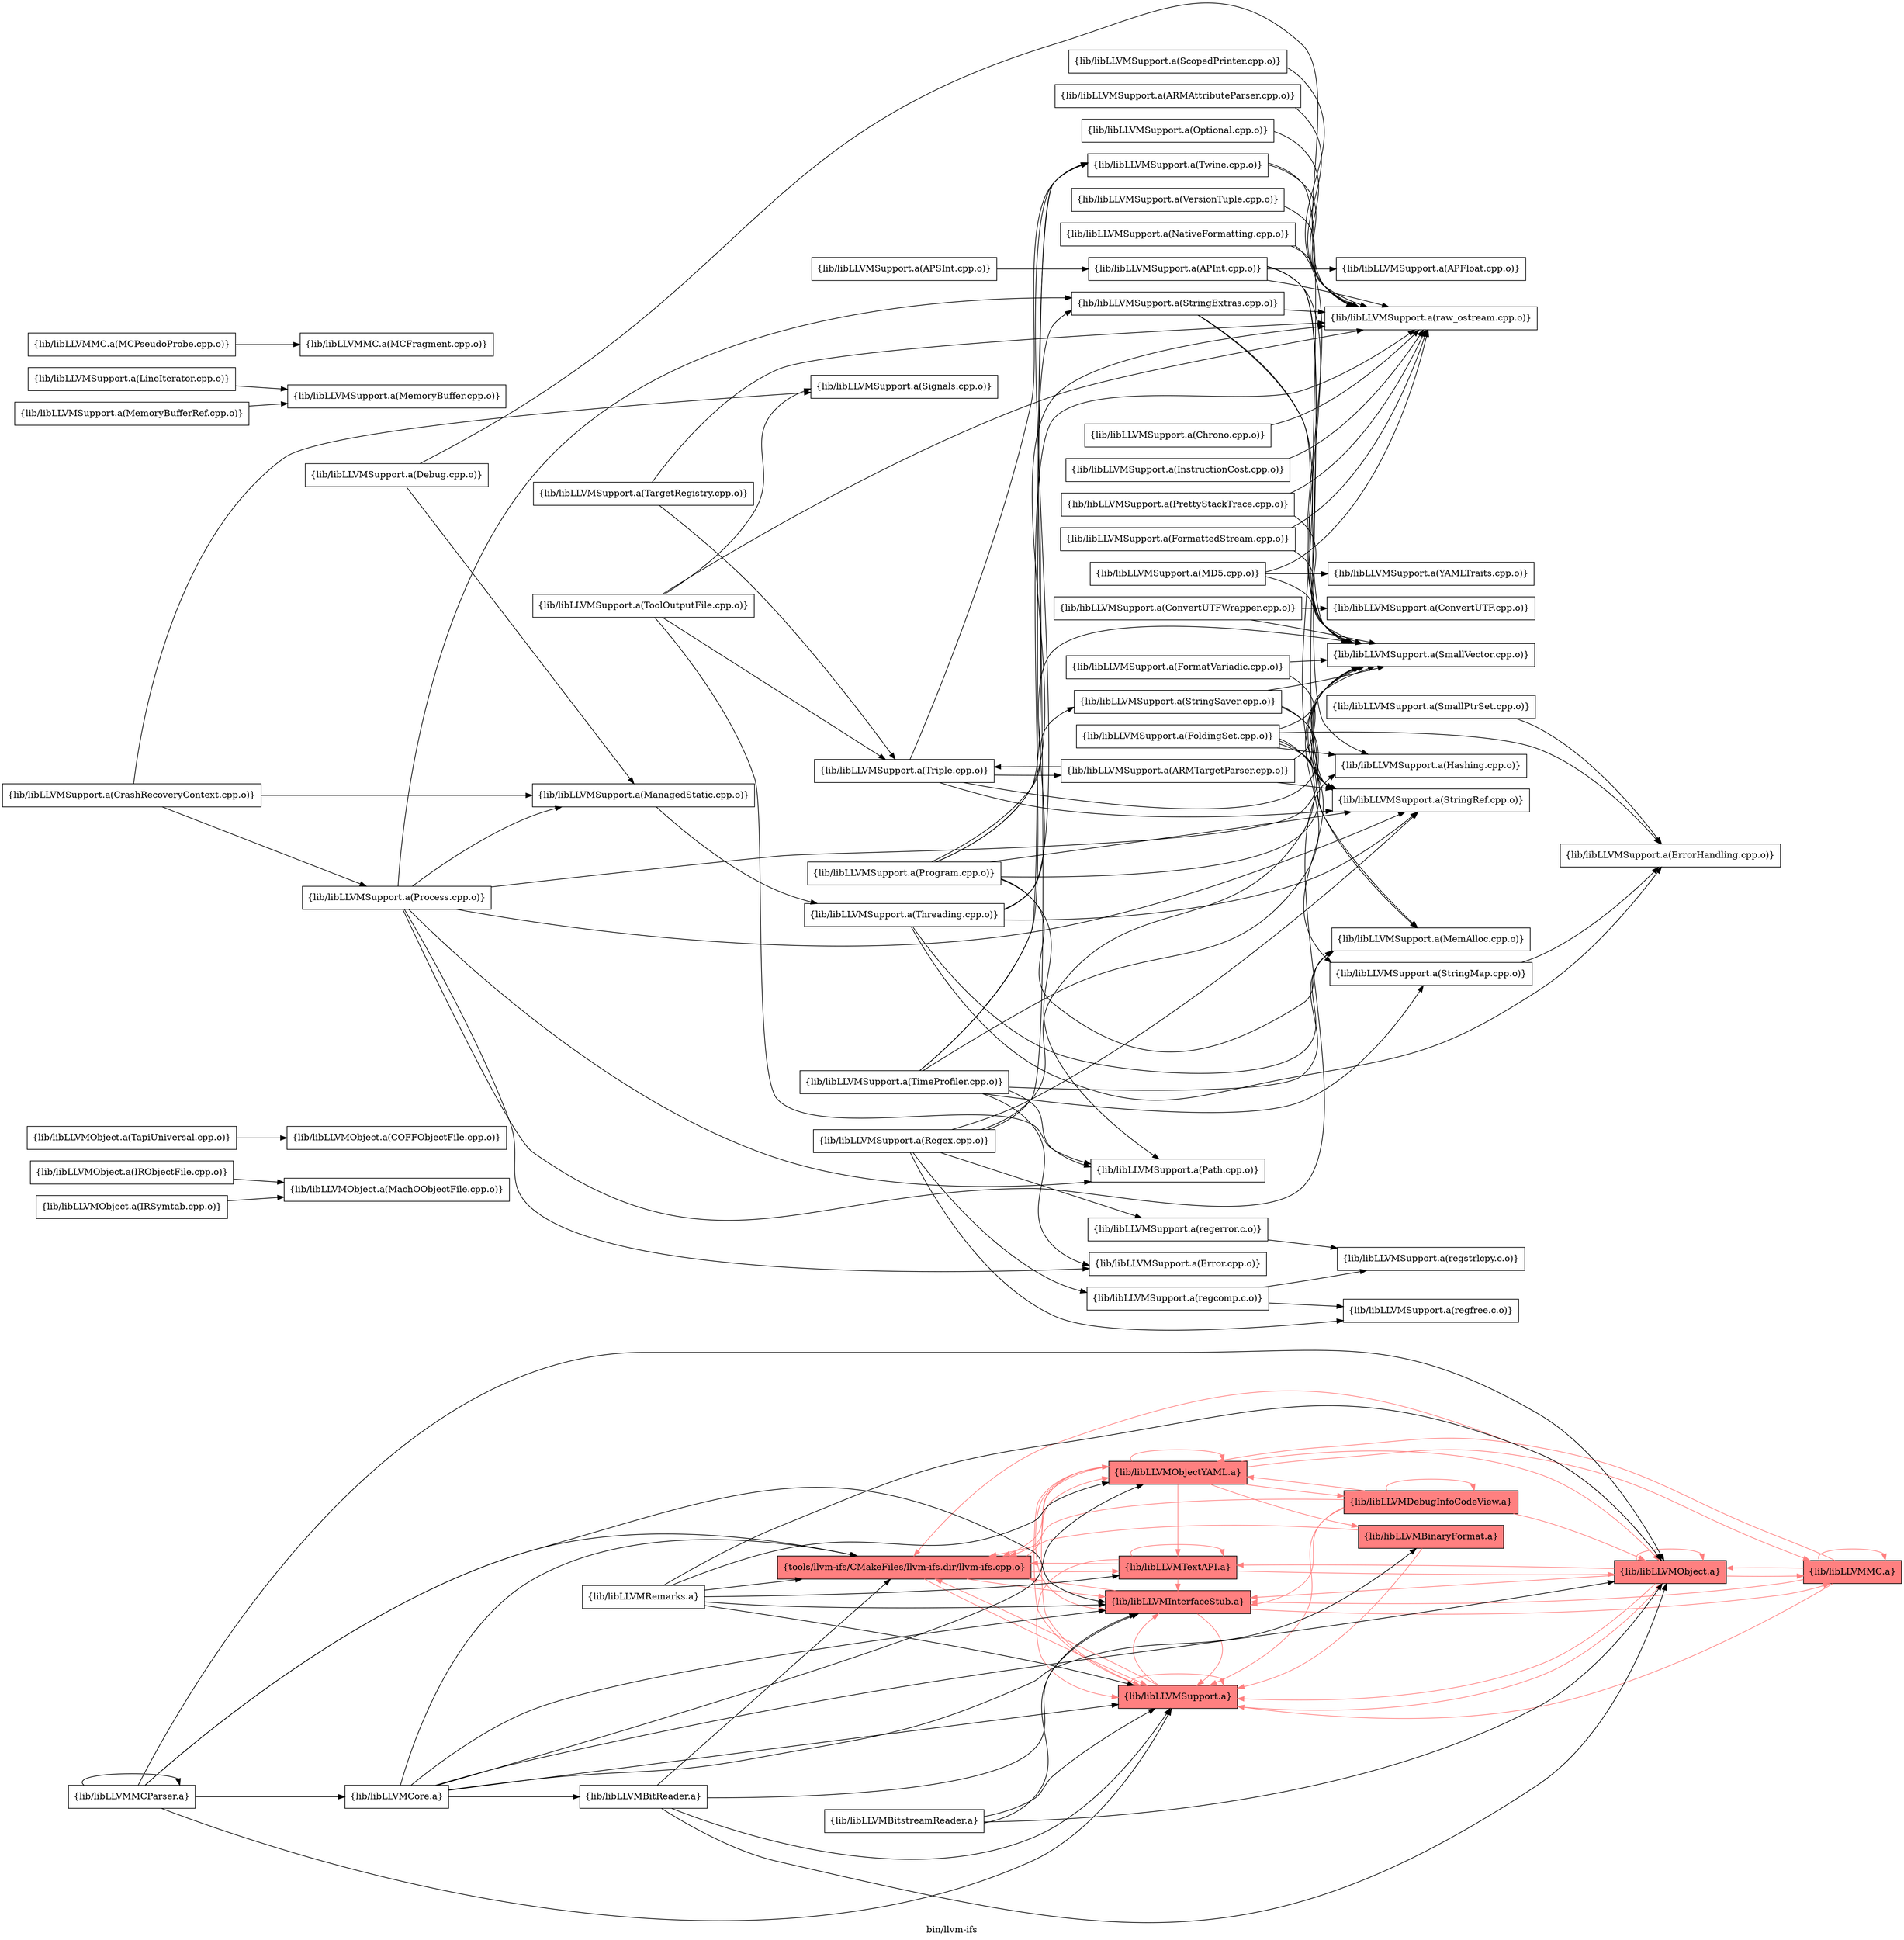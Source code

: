 digraph "bin/llvm-ifs" {
	label="bin/llvm-ifs";
	rankdir="LR"
	{ rank=same; Node0x55eed01e8b68;  }
	{ rank=same; Node0x55eed01ec2b8; Node0x55eed01eccb8; Node0x55eed01ed1b8; Node0x55eed01e87f8;  }

	Node0x55eed01e8b68 [shape=record,shape=box,style=filled,fillcolor="1.000000 0.5 1",group=1,label="{tools/llvm-ifs/CMakeFiles/llvm-ifs.dir/llvm-ifs.cpp.o}"];
	Node0x55eed01e8b68 -> Node0x55eed01ec2b8[color="1.000000 0.5 1"];
	Node0x55eed01e8b68 -> Node0x55eed01eccb8[color="1.000000 0.5 1"];
	Node0x55eed01e8b68 -> Node0x55eed01ed1b8[color="1.000000 0.5 1"];
	Node0x55eed01e8b68 -> Node0x55eed01e87f8[color="1.000000 0.5 1"];
	Node0x55eed01ec2b8 [shape=record,shape=box,style=filled,fillcolor="1.000000 0.5 1",group=1,label="{lib/libLLVMInterfaceStub.a}"];
	Node0x55eed01ec2b8 -> Node0x55eed01e8b68[color="1.000000 0.5 1"];
	Node0x55eed01ec2b8 -> Node0x55eed01eccb8[color="1.000000 0.5 1"];
	Node0x55eed01ec2b8 -> Node0x55eed01e6278[color="1.000000 0.5 1"];
	Node0x55eed01eccb8 [shape=record,shape=box,style=filled,fillcolor="1.000000 0.5 1",group=1,label="{lib/libLLVMSupport.a}"];
	Node0x55eed01eccb8 -> Node0x55eed01ec2b8[color="1.000000 0.5 1"];
	Node0x55eed01eccb8 -> Node0x55eed01eccb8[color="1.000000 0.5 1"];
	Node0x55eed01eccb8 -> Node0x55eed01ec7b8[color="1.000000 0.5 1"];
	Node0x55eed01eccb8 -> Node0x55eed01e8b68[color="1.000000 0.5 1"];
	Node0x55eed01eccb8 -> Node0x55eed01e87f8[color="1.000000 0.5 1"];
	Node0x55eed01ed1b8 [shape=record,shape=box,style=filled,fillcolor="1.000000 0.5 1",group=1,label="{lib/libLLVMTextAPI.a}"];
	Node0x55eed01ed1b8 -> Node0x55eed01eccb8[color="1.000000 0.5 1"];
	Node0x55eed01ed1b8 -> Node0x55eed01ec7b8[color="1.000000 0.5 1"];
	Node0x55eed01ed1b8 -> Node0x55eed01ed1b8[color="1.000000 0.5 1"];
	Node0x55eed01ed1b8 -> Node0x55eed01e8b68[color="1.000000 0.5 1"];
	Node0x55eed01ed1b8 -> Node0x55eed01ec2b8[color="1.000000 0.5 1"];
	Node0x55eed01e87f8 [shape=record,shape=box,style=filled,fillcolor="1.000000 0.5 1",group=1,label="{lib/libLLVMObjectYAML.a}"];
	Node0x55eed01e87f8 -> Node0x55eed01ec2b8[color="1.000000 0.5 1"];
	Node0x55eed01e87f8 -> Node0x55eed01ec7b8[color="1.000000 0.5 1"];
	Node0x55eed01e87f8 -> Node0x55eed01eccb8[color="1.000000 0.5 1"];
	Node0x55eed01e87f8 -> Node0x55eed01e87f8[color="1.000000 0.5 1"];
	Node0x55eed01e87f8 -> Node0x55eed01e8b68[color="1.000000 0.5 1"];
	Node0x55eed01e87f8 -> Node0x55eed01ed1b8[color="1.000000 0.5 1"];
	Node0x55eed01e87f8 -> Node0x55eed01e6278[color="1.000000 0.5 1"];
	Node0x55eed01e87f8 -> Node0x55eed01e5d78[color="1.000000 0.5 1"];
	Node0x55eed01e87f8 -> Node0x55eed01e6c78[color="1.000000 0.5 1"];
	Node0x55eed01e6278 [shape=record,shape=box,style=filled,fillcolor="1.000000 0.5 1",group=1,label="{lib/libLLVMMC.a}"];
	Node0x55eed01e6278 -> Node0x55eed01eccb8[color="1.000000 0.5 1"];
	Node0x55eed01e6278 -> Node0x55eed01e87f8[color="1.000000 0.5 1"];
	Node0x55eed01e6278 -> Node0x55eed01e6278[color="1.000000 0.5 1"];
	Node0x55eed01e6278 -> Node0x55eed01ec2b8[color="1.000000 0.5 1"];
	Node0x55eed01e6278 -> Node0x55eed01ec7b8[color="1.000000 0.5 1"];
	Node0x55eed01ec7b8 [shape=record,shape=box,style=filled,fillcolor="1.000000 0.5 1",group=1,label="{lib/libLLVMObject.a}"];
	Node0x55eed01ec7b8 -> Node0x55eed01e8b68[color="1.000000 0.5 1"];
	Node0x55eed01ec7b8 -> Node0x55eed01eccb8[color="1.000000 0.5 1"];
	Node0x55eed01ec7b8 -> Node0x55eed01ec2b8[color="1.000000 0.5 1"];
	Node0x55eed01ec7b8 -> Node0x55eed01ec7b8[color="1.000000 0.5 1"];
	Node0x55eed01ec7b8 -> Node0x55eed01e6278[color="1.000000 0.5 1"];
	Node0x55eed01ec7b8 -> Node0x55eed01ed1b8[color="1.000000 0.5 1"];
	Node0x55eed01ebd68 [shape=record,shape=box,group=0,label="{lib/libLLVMObject.a(IRObjectFile.cpp.o)}"];
	Node0x55eed01ebd68 -> Node0x55eed01e9928;
	Node0x55eed01e9928 [shape=record,shape=box,group=0,label="{lib/libLLVMObject.a(MachOObjectFile.cpp.o)}"];
	Node0x55eed01eb0e8 [shape=record,shape=box,group=0,label="{lib/libLLVMObject.a(IRSymtab.cpp.o)}"];
	Node0x55eed01eb0e8 -> Node0x55eed01e9928;
	Node0x55eed01ec678 [shape=record,shape=box,group=0,label="{lib/libLLVMObject.a(TapiUniversal.cpp.o)}"];
	Node0x55eed01ec678 -> Node0x55eed01e4248;
	Node0x55eed01e4248 [shape=record,shape=box,group=0,label="{lib/libLLVMObject.a(COFFObjectFile.cpp.o)}"];
	Node0x55eed01ea738 [shape=record,shape=box,group=0,label="{lib/libLLVMSupport.a(ARMAttributeParser.cpp.o)}"];
	Node0x55eed01ea738 -> Node0x55eed01e64f8;
	Node0x55eed01e64f8 [shape=record,shape=box,group=0,label="{lib/libLLVMSupport.a(raw_ostream.cpp.o)}"];
	Node0x55eed01e6098 [shape=record,shape=box,group=0,label="{lib/libLLVMSupport.a(ConvertUTFWrapper.cpp.o)}"];
	Node0x55eed01e6098 -> Node0x55eed01e6048;
	Node0x55eed01e6098 -> Node0x55eed01ec498;
	Node0x55eed01e6048 [shape=record,shape=box,group=0,label="{lib/libLLVMSupport.a(ConvertUTF.cpp.o)}"];
	Node0x55eed01ec498 [shape=record,shape=box,group=0,label="{lib/libLLVMSupport.a(SmallVector.cpp.o)}"];
	Node0x55eed01e9658 [shape=record,shape=box,group=0,label="{lib/libLLVMSupport.a(Debug.cpp.o)}"];
	Node0x55eed01e9658 -> Node0x55eed01e7c18;
	Node0x55eed01e9658 -> Node0x55eed01e64f8;
	Node0x55eed01e7c18 [shape=record,shape=box,group=0,label="{lib/libLLVMSupport.a(ManagedStatic.cpp.o)}"];
	Node0x55eed01e7c18 -> Node0x55eed01e4748;
	Node0x55eed01e9a68 [shape=record,shape=box,group=0,label="{lib/libLLVMSupport.a(FormatVariadic.cpp.o)}"];
	Node0x55eed01e9a68 -> Node0x55eed01ec498;
	Node0x55eed01e9a68 -> Node0x55eed01e6f98;
	Node0x55eed01e6f98 [shape=record,shape=box,group=0,label="{lib/libLLVMSupport.a(StringRef.cpp.o)}"];
	Node0x55eed01e4748 [shape=record,shape=box,group=0,label="{lib/libLLVMSupport.a(Threading.cpp.o)}"];
	Node0x55eed01e4748 -> Node0x55eed01e8a78;
	Node0x55eed01e4748 -> Node0x55eed01e8848;
	Node0x55eed01e4748 -> Node0x55eed01ec498;
	Node0x55eed01e4748 -> Node0x55eed01e6f98;
	Node0x55eed01e4748 -> Node0x55eed01ea058;
	Node0x55eed01ea0f8 [shape=record,shape=box,group=0,label="{lib/libLLVMSupport.a(NativeFormatting.cpp.o)}"];
	Node0x55eed01ea0f8 -> Node0x55eed01ec498;
	Node0x55eed01ea0f8 -> Node0x55eed01e64f8;
	Node0x55eed01e97e8 [shape=record,shape=box,group=0,label="{lib/libLLVMSupport.a(Optional.cpp.o)}"];
	Node0x55eed01e97e8 -> Node0x55eed01e64f8;
	Node0x55eed01ebea8 [shape=record,shape=box,group=0,label="{lib/libLLVMSupport.a(ScopedPrinter.cpp.o)}"];
	Node0x55eed01ebea8 -> Node0x55eed01e64f8;
	Node0x55eed01eb8b8 [shape=record,shape=box,group=0,label="{lib/libLLVMSupport.a(SmallPtrSet.cpp.o)}"];
	Node0x55eed01eb8b8 -> Node0x55eed01e8a78;
	Node0x55eed01e8a78 [shape=record,shape=box,group=0,label="{lib/libLLVMSupport.a(ErrorHandling.cpp.o)}"];
	Node0x55eed01e69a8 [shape=record,shape=box,group=0,label="{lib/libLLVMSupport.a(StringMap.cpp.o)}"];
	Node0x55eed01e69a8 -> Node0x55eed01e8a78;
	Node0x55eed01e7768 [shape=record,shape=box,group=0,label="{lib/libLLVMSupport.a(StringSaver.cpp.o)}"];
	Node0x55eed01e7768 -> Node0x55eed01e8848;
	Node0x55eed01e7768 -> Node0x55eed01ec498;
	Node0x55eed01e7768 -> Node0x55eed01e6f98;
	Node0x55eed01e8848 [shape=record,shape=box,group=0,label="{lib/libLLVMSupport.a(MemAlloc.cpp.o)}"];
	Node0x55eed01e9158 [shape=record,shape=box,group=0,label="{lib/libLLVMSupport.a(APInt.cpp.o)}"];
	Node0x55eed01e9158 -> Node0x55eed01ec498;
	Node0x55eed01e9158 -> Node0x55eed01e6f98;
	Node0x55eed01e9158 -> Node0x55eed01e7cb8;
	Node0x55eed01e9158 -> Node0x55eed01e8c08;
	Node0x55eed01e9158 -> Node0x55eed01e64f8;
	Node0x55eed01e7cb8 [shape=record,shape=box,group=0,label="{lib/libLLVMSupport.a(APFloat.cpp.o)}"];
	Node0x55eed01e8c08 [shape=record,shape=box,group=0,label="{lib/libLLVMSupport.a(Hashing.cpp.o)}"];
	Node0x55eed01e8438 [shape=record,shape=box,group=0,label="{lib/libLLVMSupport.a(FoldingSet.cpp.o)}"];
	Node0x55eed01e8438 -> Node0x55eed01e8a78;
	Node0x55eed01e8438 -> Node0x55eed01e8848;
	Node0x55eed01e8438 -> Node0x55eed01ec498;
	Node0x55eed01e8438 -> Node0x55eed01e69a8;
	Node0x55eed01e8438 -> Node0x55eed01e6f98;
	Node0x55eed01e8438 -> Node0x55eed01e8c08;
	Node0x55eed01ea788 [shape=record,shape=box,group=0,label="{lib/libLLVMSupport.a(Triple.cpp.o)}"];
	Node0x55eed01ea788 -> Node0x55eed01ec498;
	Node0x55eed01ea788 -> Node0x55eed01e6f98;
	Node0x55eed01ea788 -> Node0x55eed01e9b08;
	Node0x55eed01ea788 -> Node0x55eed01ea058;
	Node0x55eed01e9b08 [shape=record,shape=box,group=0,label="{lib/libLLVMSupport.a(ARMTargetParser.cpp.o)}"];
	Node0x55eed01e9b08 -> Node0x55eed01ec498;
	Node0x55eed01e9b08 -> Node0x55eed01e6f98;
	Node0x55eed01e9b08 -> Node0x55eed01ea788;
	Node0x55eed01ea058 [shape=record,shape=box,group=0,label="{lib/libLLVMSupport.a(Twine.cpp.o)}"];
	Node0x55eed01ea058 -> Node0x55eed01ec498;
	Node0x55eed01ea058 -> Node0x55eed01e64f8;
	Node0x55eed01e45b8 [shape=record,shape=box,group=0,label="{lib/libLLVMSupport.a(VersionTuple.cpp.o)}"];
	Node0x55eed01e45b8 -> Node0x55eed01e64f8;
	Node0x55eed01e6a98 [shape=record,shape=box,group=0,label="{lib/libLLVMSupport.a(LineIterator.cpp.o)}"];
	Node0x55eed01e6a98 -> Node0x55eed01e93d8;
	Node0x55eed01e93d8 [shape=record,shape=box,group=0,label="{lib/libLLVMSupport.a(MemoryBuffer.cpp.o)}"];
	Node0x55eed01e7d08 [shape=record,shape=box,group=0,label="{lib/libLLVMSupport.a(MD5.cpp.o)}"];
	Node0x55eed01e7d08 -> Node0x55eed01ec498;
	Node0x55eed01e7d08 -> Node0x55eed01e6868;
	Node0x55eed01e7d08 -> Node0x55eed01e64f8;
	Node0x55eed01e6868 [shape=record,shape=box,group=0,label="{lib/libLLVMSupport.a(YAMLTraits.cpp.o)}"];
	Node0x55eed01e6fe8 [shape=record,shape=box,group=0,label="{lib/libLLVMSupport.a(Process.cpp.o)}"];
	Node0x55eed01e6fe8 -> Node0x55eed01e7998;
	Node0x55eed01e6fe8 -> Node0x55eed01e7c18;
	Node0x55eed01e6fe8 -> Node0x55eed01ec498;
	Node0x55eed01e6fe8 -> Node0x55eed01e6f98;
	Node0x55eed01e6fe8 -> Node0x55eed01e8c08;
	Node0x55eed01e6fe8 -> Node0x55eed01e76c8;
	Node0x55eed01e6fe8 -> Node0x55eed01e69f8;
	Node0x55eed01e7998 [shape=record,shape=box,group=0,label="{lib/libLLVMSupport.a(Error.cpp.o)}"];
	Node0x55eed01e76c8 [shape=record,shape=box,group=0,label="{lib/libLLVMSupport.a(Path.cpp.o)}"];
	Node0x55eed01e69f8 [shape=record,shape=box,group=0,label="{lib/libLLVMSupport.a(StringExtras.cpp.o)}"];
	Node0x55eed01e69f8 -> Node0x55eed01ec498;
	Node0x55eed01e69f8 -> Node0x55eed01e6f98;
	Node0x55eed01e69f8 -> Node0x55eed01e64f8;
	Node0x55eed01e77b8 [shape=record,shape=box,group=0,label="{lib/libLLVMSupport.a(CrashRecoveryContext.cpp.o)}"];
	Node0x55eed01e77b8 -> Node0x55eed01e7c18;
	Node0x55eed01e77b8 -> Node0x55eed01e6fe8;
	Node0x55eed01e77b8 -> Node0x55eed01e5698;
	Node0x55eed01e5698 [shape=record,shape=box,group=0,label="{lib/libLLVMSupport.a(Signals.cpp.o)}"];
	Node0x55eed01e5d28 [shape=record,shape=box,group=0,label="{lib/libLLVMSupport.a(Program.cpp.o)}"];
	Node0x55eed01e5d28 -> Node0x55eed01e8848;
	Node0x55eed01e5d28 -> Node0x55eed01ec498;
	Node0x55eed01e5d28 -> Node0x55eed01e7768;
	Node0x55eed01e5d28 -> Node0x55eed01e6f98;
	Node0x55eed01e5d28 -> Node0x55eed01e64f8;
	Node0x55eed01e5d28 -> Node0x55eed01e76c8;
	Node0x55eed01e5d28 -> Node0x55eed01e69f8;
	Node0x55eed01e4bf8 [shape=record,shape=box,group=0,label="{lib/libLLVMSupport.a(TargetRegistry.cpp.o)}"];
	Node0x55eed01e4bf8 -> Node0x55eed01ea788;
	Node0x55eed01e4bf8 -> Node0x55eed01e64f8;
	Node0x55eed01e5d78 [shape=record,shape=box,style=filled,fillcolor="1.000000 0.5 1",group=1,label="{lib/libLLVMBinaryFormat.a}"];
	Node0x55eed01e5d78 -> Node0x55eed01e8b68[color="1.000000 0.5 1"];
	Node0x55eed01e5d78 -> Node0x55eed01eccb8[color="1.000000 0.5 1"];
	Node0x55eed01e6c78 [shape=record,shape=box,style=filled,fillcolor="1.000000 0.5 1",group=1,label="{lib/libLLVMDebugInfoCodeView.a}"];
	Node0x55eed01e6c78 -> Node0x55eed01eccb8[color="1.000000 0.5 1"];
	Node0x55eed01e6c78 -> Node0x55eed01e6c78[color="1.000000 0.5 1"];
	Node0x55eed01e6c78 -> Node0x55eed01ec7b8[color="1.000000 0.5 1"];
	Node0x55eed01e6c78 -> Node0x55eed01e87f8[color="1.000000 0.5 1"];
	Node0x55eed01e6c78 -> Node0x55eed01ec2b8[color="1.000000 0.5 1"];
	Node0x55eed01e6c78 -> Node0x55eed01e8b68[color="1.000000 0.5 1"];
	Node0x55eed01ea3c8 [shape=record,shape=box,group=0,label="{lib/libLLVMSupport.a(APSInt.cpp.o)}"];
	Node0x55eed01ea3c8 -> Node0x55eed01e9158;
	Node0x55eed01e96f8 [shape=record,shape=box,group=0,label="{lib/libLLVMBitReader.a}"];
	Node0x55eed01e96f8 -> Node0x55eed01e8b68;
	Node0x55eed01e96f8 -> Node0x55eed01ec2b8;
	Node0x55eed01e96f8 -> Node0x55eed01ec7b8;
	Node0x55eed01e96f8 -> Node0x55eed01eccb8;
	Node0x55eed01ed208 [shape=record,shape=box,group=0,label="{lib/libLLVMSupport.a(MemoryBufferRef.cpp.o)}"];
	Node0x55eed01ed208 -> Node0x55eed01e93d8;
	Node0x55eed01e9ab8 [shape=record,shape=box,group=0,label="{lib/libLLVMCore.a}"];
	Node0x55eed01e9ab8 -> Node0x55eed01e8b68;
	Node0x55eed01e9ab8 -> Node0x55eed01ec7b8;
	Node0x55eed01e9ab8 -> Node0x55eed01eccb8;
	Node0x55eed01e9ab8 -> Node0x55eed01e87f8;
	Node0x55eed01e9ab8 -> Node0x55eed01e5d78;
	Node0x55eed01e9ab8 -> Node0x55eed01ec2b8;
	Node0x55eed01e9ab8 -> Node0x55eed01e96f8;
	Node0x55eed01e9e28 [shape=record,shape=box,group=0,label="{lib/libLLVMSupport.a(FormattedStream.cpp.o)}"];
	Node0x55eed01e9e28 -> Node0x55eed01ec498;
	Node0x55eed01e9e28 -> Node0x55eed01e64f8;
	Node0x55eed01e6818 [shape=record,shape=box,group=0,label="{lib/libLLVMSupport.a(Regex.cpp.o)}"];
	Node0x55eed01e6818 -> Node0x55eed01ec498;
	Node0x55eed01e6818 -> Node0x55eed01e6f98;
	Node0x55eed01e6818 -> Node0x55eed01ea058;
	Node0x55eed01e6818 -> Node0x55eed01e6548;
	Node0x55eed01e6818 -> Node0x55eed01e7e48;
	Node0x55eed01e6818 -> Node0x55eed01e7718;
	Node0x55eed01e6548 [shape=record,shape=box,group=0,label="{lib/libLLVMSupport.a(regcomp.c.o)}"];
	Node0x55eed01e6548 -> Node0x55eed01e5dc8;
	Node0x55eed01e6548 -> Node0x55eed01e7e48;
	Node0x55eed01e7e48 [shape=record,shape=box,group=0,label="{lib/libLLVMSupport.a(regfree.c.o)}"];
	Node0x55eed01e7718 [shape=record,shape=box,group=0,label="{lib/libLLVMSupport.a(regerror.c.o)}"];
	Node0x55eed01e7718 -> Node0x55eed01e5dc8;
	Node0x55eed01e5dc8 [shape=record,shape=box,group=0,label="{lib/libLLVMSupport.a(regstrlcpy.c.o)}"];
	Node0x55eed01eadc8 [shape=record,shape=box,group=0,label="{lib/libLLVMSupport.a(InstructionCost.cpp.o)}"];
	Node0x55eed01eadc8 -> Node0x55eed01e64f8;
	Node0x55eed01ebb38 [shape=record,shape=box,group=0,label="{lib/libLLVMSupport.a(ToolOutputFile.cpp.o)}"];
	Node0x55eed01ebb38 -> Node0x55eed01ea788;
	Node0x55eed01ebb38 -> Node0x55eed01e64f8;
	Node0x55eed01ebb38 -> Node0x55eed01e76c8;
	Node0x55eed01ebb38 -> Node0x55eed01e5698;
	Node0x55eed01e9298 [shape=record,shape=box,group=0,label="{lib/libLLVMSupport.a(TimeProfiler.cpp.o)}"];
	Node0x55eed01e9298 -> Node0x55eed01e7998;
	Node0x55eed01e9298 -> Node0x55eed01e8848;
	Node0x55eed01e9298 -> Node0x55eed01ec498;
	Node0x55eed01e9298 -> Node0x55eed01e69a8;
	Node0x55eed01e9298 -> Node0x55eed01ea058;
	Node0x55eed01e9298 -> Node0x55eed01e64f8;
	Node0x55eed01e9298 -> Node0x55eed01e76c8;
	Node0x55eed01e43d8 [shape=record,shape=box,group=0,label="{lib/libLLVMSupport.a(PrettyStackTrace.cpp.o)}"];
	Node0x55eed01e43d8 -> Node0x55eed01ec498;
	Node0x55eed01e43d8 -> Node0x55eed01e64f8;
	Node0x55eed01e5198 [shape=record,shape=box,group=0,label="{lib/libLLVMSupport.a(Chrono.cpp.o)}"];
	Node0x55eed01e5198 -> Node0x55eed01e64f8;
	Node0x55eed01e9fb8 [shape=record,shape=box,group=0,label="{lib/libLLVMRemarks.a}"];
	Node0x55eed01e9fb8 -> Node0x55eed01e8b68;
	Node0x55eed01e9fb8 -> Node0x55eed01eccb8;
	Node0x55eed01e9fb8 -> Node0x55eed01e87f8;
	Node0x55eed01e9fb8 -> Node0x55eed01ec2b8;
	Node0x55eed01e9fb8 -> Node0x55eed01ec7b8;
	Node0x55eed01e9fb8 -> Node0x55eed01ed1b8;
	Node0x55eed01ea4b8 [shape=record,shape=box,group=0,label="{lib/libLLVMBitstreamReader.a}"];
	Node0x55eed01ea4b8 -> Node0x55eed01ec2b8;
	Node0x55eed01ea4b8 -> Node0x55eed01ec7b8;
	Node0x55eed01ea4b8 -> Node0x55eed01eccb8;
	Node0x55eed01ea9b8 [shape=record,shape=box,group=0,label="{lib/libLLVMMCParser.a}"];
	Node0x55eed01ea9b8 -> Node0x55eed01e8b68;
	Node0x55eed01ea9b8 -> Node0x55eed01ec2b8;
	Node0x55eed01ea9b8 -> Node0x55eed01ec7b8;
	Node0x55eed01ea9b8 -> Node0x55eed01eccb8;
	Node0x55eed01ea9b8 -> Node0x55eed01ea9b8;
	Node0x55eed01ea9b8 -> Node0x55eed01e9ab8;
	Node0x55eed01e5058 [shape=record,shape=box,group=0,label="{lib/libLLVMMC.a(MCPseudoProbe.cpp.o)}"];
	Node0x55eed01e5058 -> Node0x55eed01ed2a8;
	Node0x55eed01ed2a8 [shape=record,shape=box,group=0,label="{lib/libLLVMMC.a(MCFragment.cpp.o)}"];
}
